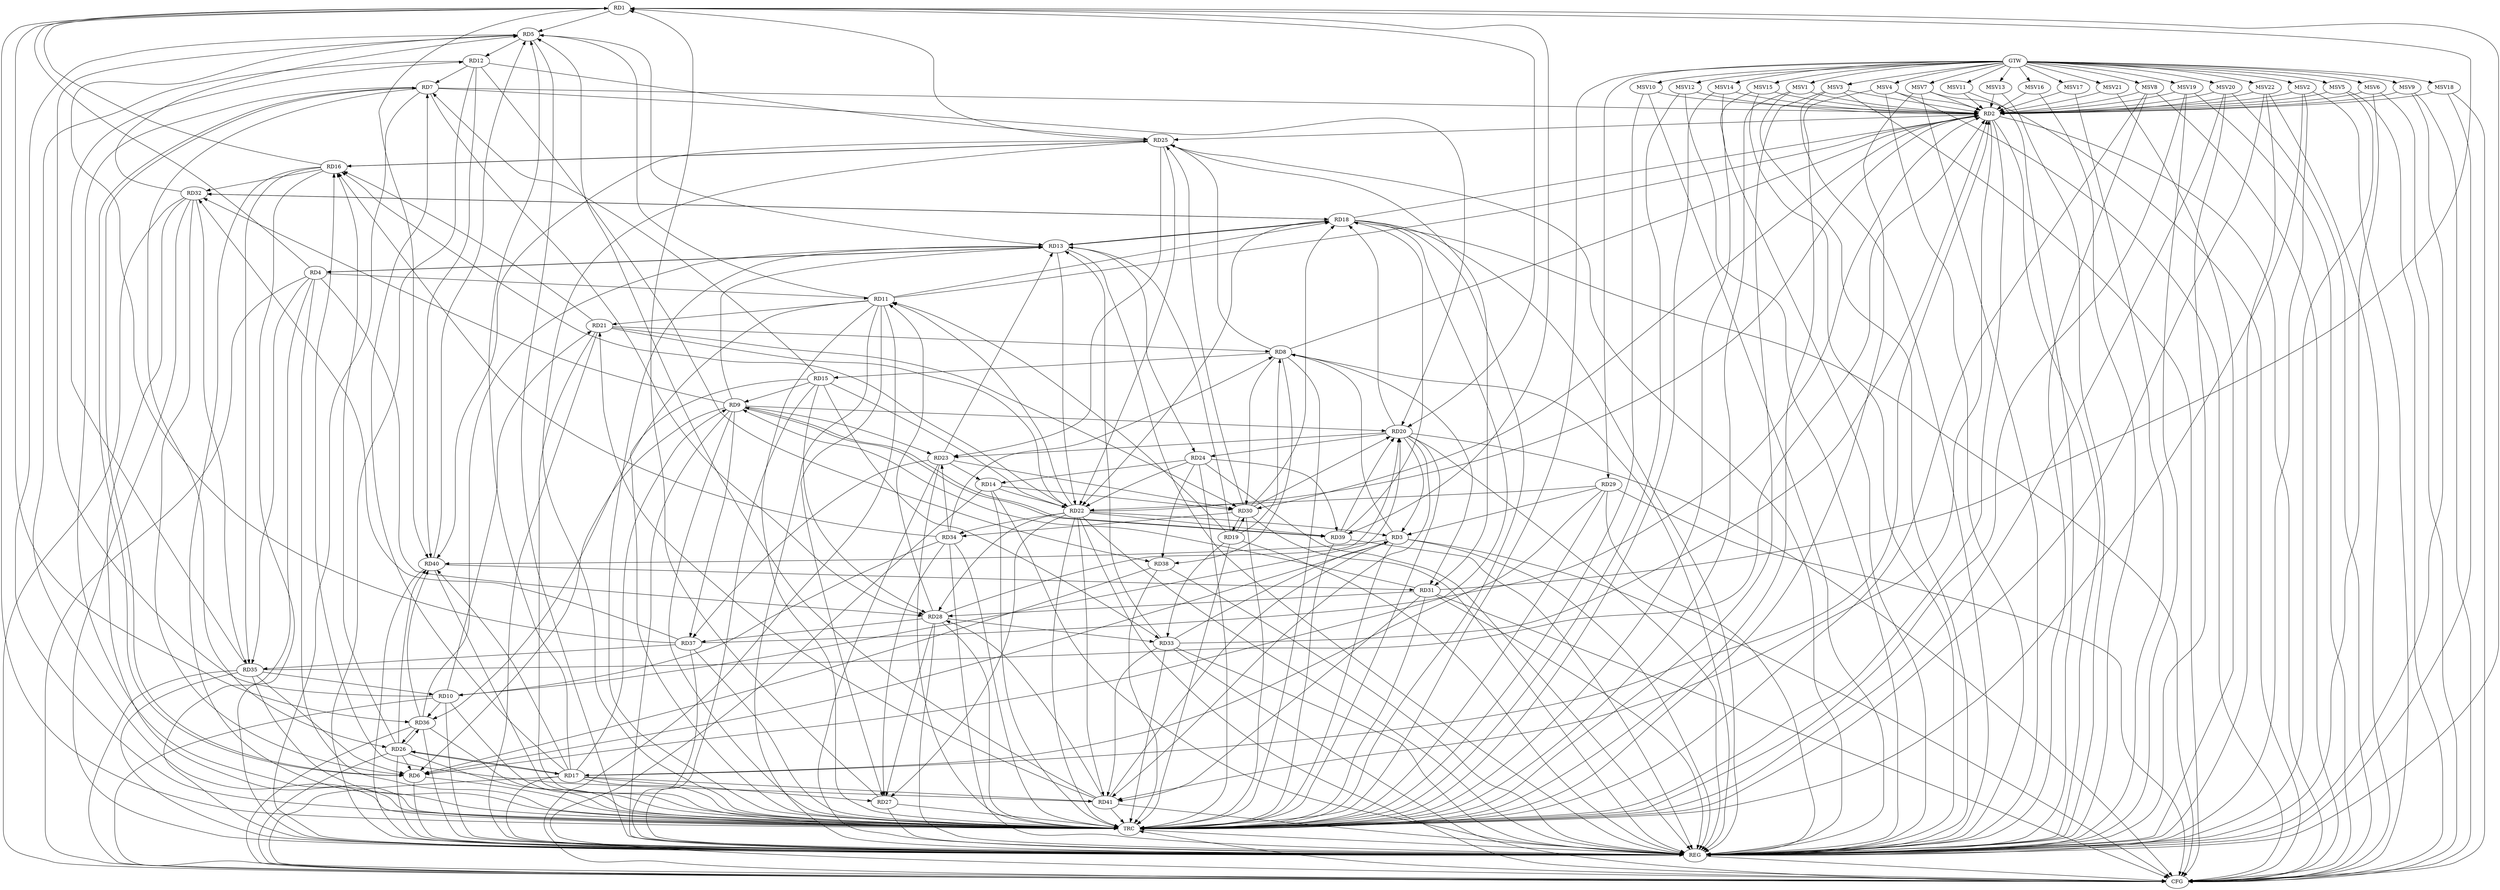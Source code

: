 strict digraph G {
  RD1 [ label="RD1" ];
  RD2 [ label="RD2" ];
  RD3 [ label="RD3" ];
  RD4 [ label="RD4" ];
  RD5 [ label="RD5" ];
  RD6 [ label="RD6" ];
  RD7 [ label="RD7" ];
  RD8 [ label="RD8" ];
  RD9 [ label="RD9" ];
  RD10 [ label="RD10" ];
  RD11 [ label="RD11" ];
  RD12 [ label="RD12" ];
  RD13 [ label="RD13" ];
  RD14 [ label="RD14" ];
  RD15 [ label="RD15" ];
  RD16 [ label="RD16" ];
  RD17 [ label="RD17" ];
  RD18 [ label="RD18" ];
  RD19 [ label="RD19" ];
  RD20 [ label="RD20" ];
  RD21 [ label="RD21" ];
  RD22 [ label="RD22" ];
  RD23 [ label="RD23" ];
  RD24 [ label="RD24" ];
  RD25 [ label="RD25" ];
  RD26 [ label="RD26" ];
  RD27 [ label="RD27" ];
  RD28 [ label="RD28" ];
  RD29 [ label="RD29" ];
  RD30 [ label="RD30" ];
  RD31 [ label="RD31" ];
  RD32 [ label="RD32" ];
  RD33 [ label="RD33" ];
  RD34 [ label="RD34" ];
  RD35 [ label="RD35" ];
  RD36 [ label="RD36" ];
  RD37 [ label="RD37" ];
  RD38 [ label="RD38" ];
  RD39 [ label="RD39" ];
  RD40 [ label="RD40" ];
  RD41 [ label="RD41" ];
  GTW [ label="GTW" ];
  REG [ label="REG" ];
  CFG [ label="CFG" ];
  TRC [ label="TRC" ];
  MSV1 [ label="MSV1" ];
  MSV2 [ label="MSV2" ];
  MSV3 [ label="MSV3" ];
  MSV4 [ label="MSV4" ];
  MSV5 [ label="MSV5" ];
  MSV6 [ label="MSV6" ];
  MSV7 [ label="MSV7" ];
  MSV8 [ label="MSV8" ];
  MSV9 [ label="MSV9" ];
  MSV10 [ label="MSV10" ];
  MSV11 [ label="MSV11" ];
  MSV12 [ label="MSV12" ];
  MSV13 [ label="MSV13" ];
  MSV14 [ label="MSV14" ];
  MSV15 [ label="MSV15" ];
  MSV16 [ label="MSV16" ];
  MSV17 [ label="MSV17" ];
  MSV18 [ label="MSV18" ];
  MSV19 [ label="MSV19" ];
  MSV20 [ label="MSV20" ];
  MSV21 [ label="MSV21" ];
  MSV22 [ label="MSV22" ];
  RD4 -> RD1;
  RD1 -> RD5;
  RD16 -> RD1;
  RD1 -> RD20;
  RD25 -> RD1;
  RD27 -> RD1;
  RD31 -> RD1;
  RD1 -> RD36;
  RD1 -> RD39;
  RD1 -> RD40;
  RD7 -> RD2;
  RD8 -> RD2;
  RD11 -> RD2;
  RD17 -> RD2;
  RD18 -> RD2;
  RD22 -> RD2;
  RD2 -> RD25;
  RD2 -> RD30;
  RD33 -> RD2;
  RD35 -> RD2;
  RD37 -> RD2;
  RD2 -> RD41;
  RD3 -> RD6;
  RD3 -> RD8;
  RD20 -> RD3;
  RD22 -> RD3;
  RD29 -> RD3;
  RD33 -> RD3;
  RD3 -> RD40;
  RD41 -> RD3;
  RD4 -> RD11;
  RD4 -> RD13;
  RD13 -> RD4;
  RD4 -> RD28;
  RD4 -> RD35;
  RD10 -> RD5;
  RD11 -> RD5;
  RD5 -> RD12;
  RD5 -> RD13;
  RD17 -> RD5;
  RD32 -> RD5;
  RD37 -> RD5;
  RD40 -> RD5;
  RD41 -> RD5;
  RD6 -> RD7;
  RD7 -> RD6;
  RD9 -> RD6;
  RD18 -> RD6;
  RD26 -> RD6;
  RD32 -> RD6;
  RD35 -> RD6;
  RD38 -> RD6;
  RD12 -> RD7;
  RD15 -> RD7;
  RD17 -> RD7;
  RD7 -> RD20;
  RD7 -> RD26;
  RD7 -> RD28;
  RD8 -> RD15;
  RD19 -> RD8;
  RD21 -> RD8;
  RD8 -> RD25;
  RD8 -> RD30;
  RD8 -> RD31;
  RD34 -> RD8;
  RD8 -> RD38;
  RD9 -> RD13;
  RD15 -> RD9;
  RD17 -> RD9;
  RD9 -> RD20;
  RD9 -> RD23;
  RD31 -> RD9;
  RD9 -> RD32;
  RD9 -> RD37;
  RD9 -> RD39;
  RD39 -> RD9;
  RD10 -> RD20;
  RD10 -> RD21;
  RD34 -> RD10;
  RD35 -> RD10;
  RD10 -> RD36;
  RD11 -> RD18;
  RD19 -> RD11;
  RD11 -> RD21;
  RD22 -> RD11;
  RD11 -> RD27;
  RD28 -> RD11;
  RD11 -> RD36;
  RD12 -> RD25;
  RD35 -> RD12;
  RD12 -> RD38;
  RD12 -> RD40;
  RD13 -> RD18;
  RD18 -> RD13;
  RD19 -> RD13;
  RD13 -> RD22;
  RD23 -> RD13;
  RD13 -> RD24;
  RD33 -> RD13;
  RD36 -> RD13;
  RD14 -> RD22;
  RD23 -> RD14;
  RD24 -> RD14;
  RD14 -> RD30;
  RD15 -> RD22;
  RD15 -> RD28;
  RD15 -> RD33;
  RD21 -> RD16;
  RD22 -> RD16;
  RD16 -> RD25;
  RD25 -> RD16;
  RD26 -> RD16;
  RD16 -> RD32;
  RD34 -> RD16;
  RD16 -> RD35;
  RD41 -> RD16;
  RD17 -> RD26;
  RD26 -> RD17;
  RD17 -> RD27;
  RD29 -> RD17;
  RD17 -> RD40;
  RD17 -> RD41;
  RD20 -> RD18;
  RD18 -> RD22;
  RD30 -> RD18;
  RD18 -> RD32;
  RD32 -> RD18;
  RD39 -> RD18;
  RD19 -> RD30;
  RD30 -> RD19;
  RD19 -> RD33;
  RD20 -> RD23;
  RD20 -> RD24;
  RD28 -> RD20;
  RD30 -> RD20;
  RD39 -> RD20;
  RD20 -> RD41;
  RD21 -> RD22;
  RD21 -> RD30;
  RD41 -> RD21;
  RD24 -> RD22;
  RD25 -> RD22;
  RD22 -> RD27;
  RD22 -> RD28;
  RD29 -> RD22;
  RD22 -> RD34;
  RD22 -> RD39;
  RD22 -> RD41;
  RD25 -> RD23;
  RD23 -> RD30;
  RD34 -> RD23;
  RD23 -> RD37;
  RD24 -> RD38;
  RD24 -> RD39;
  RD30 -> RD25;
  RD25 -> RD31;
  RD25 -> RD40;
  RD26 -> RD36;
  RD36 -> RD26;
  RD26 -> RD40;
  RD28 -> RD27;
  RD34 -> RD27;
  RD31 -> RD28;
  RD28 -> RD33;
  RD28 -> RD37;
  RD41 -> RD28;
  RD30 -> RD34;
  RD40 -> RD31;
  RD31 -> RD41;
  RD32 -> RD35;
  RD37 -> RD32;
  RD33 -> RD41;
  RD37 -> RD35;
  RD36 -> RD40;
  GTW -> RD29;
  RD1 -> REG;
  RD2 -> REG;
  RD3 -> REG;
  RD4 -> REG;
  RD5 -> REG;
  RD6 -> REG;
  RD7 -> REG;
  RD8 -> REG;
  RD9 -> REG;
  RD10 -> REG;
  RD11 -> REG;
  RD12 -> REG;
  RD13 -> REG;
  RD14 -> REG;
  RD15 -> REG;
  RD16 -> REG;
  RD17 -> REG;
  RD18 -> REG;
  RD19 -> REG;
  RD20 -> REG;
  RD21 -> REG;
  RD22 -> REG;
  RD23 -> REG;
  RD24 -> REG;
  RD25 -> REG;
  RD26 -> REG;
  RD27 -> REG;
  RD28 -> REG;
  RD29 -> REG;
  RD30 -> REG;
  RD31 -> REG;
  RD32 -> REG;
  RD33 -> REG;
  RD34 -> REG;
  RD35 -> REG;
  RD36 -> REG;
  RD37 -> REG;
  RD38 -> REG;
  RD39 -> REG;
  RD40 -> REG;
  RD41 -> REG;
  RD11 -> CFG;
  RD14 -> CFG;
  RD31 -> CFG;
  RD4 -> CFG;
  RD26 -> CFG;
  RD36 -> CFG;
  RD20 -> CFG;
  RD17 -> CFG;
  RD29 -> CFG;
  RD3 -> CFG;
  RD33 -> CFG;
  RD35 -> CFG;
  RD2 -> CFG;
  RD10 -> CFG;
  RD18 -> CFG;
  RD32 -> CFG;
  RD22 -> CFG;
  REG -> CFG;
  RD1 -> TRC;
  RD2 -> TRC;
  RD3 -> TRC;
  RD4 -> TRC;
  RD5 -> TRC;
  RD6 -> TRC;
  RD7 -> TRC;
  RD8 -> TRC;
  RD9 -> TRC;
  RD10 -> TRC;
  RD11 -> TRC;
  RD12 -> TRC;
  RD13 -> TRC;
  RD14 -> TRC;
  RD15 -> TRC;
  RD16 -> TRC;
  RD17 -> TRC;
  RD18 -> TRC;
  RD19 -> TRC;
  RD20 -> TRC;
  RD21 -> TRC;
  RD22 -> TRC;
  RD23 -> TRC;
  RD24 -> TRC;
  RD25 -> TRC;
  RD26 -> TRC;
  RD27 -> TRC;
  RD28 -> TRC;
  RD29 -> TRC;
  RD30 -> TRC;
  RD31 -> TRC;
  RD32 -> TRC;
  RD33 -> TRC;
  RD34 -> TRC;
  RD35 -> TRC;
  RD36 -> TRC;
  RD37 -> TRC;
  RD38 -> TRC;
  RD39 -> TRC;
  RD40 -> TRC;
  RD41 -> TRC;
  GTW -> TRC;
  CFG -> TRC;
  TRC -> REG;
  MSV1 -> RD2;
  MSV2 -> RD2;
  MSV3 -> RD2;
  GTW -> MSV1;
  MSV1 -> REG;
  MSV1 -> TRC;
  GTW -> MSV2;
  MSV2 -> REG;
  MSV2 -> TRC;
  MSV2 -> CFG;
  GTW -> MSV3;
  MSV3 -> REG;
  MSV3 -> TRC;
  MSV3 -> CFG;
  MSV4 -> RD2;
  MSV5 -> RD2;
  GTW -> MSV4;
  MSV4 -> REG;
  MSV4 -> TRC;
  MSV4 -> CFG;
  GTW -> MSV5;
  MSV5 -> REG;
  MSV5 -> CFG;
  MSV6 -> RD2;
  MSV7 -> RD2;
  MSV8 -> RD2;
  MSV9 -> RD2;
  MSV10 -> RD2;
  GTW -> MSV6;
  MSV6 -> REG;
  MSV6 -> CFG;
  GTW -> MSV7;
  MSV7 -> REG;
  MSV7 -> TRC;
  MSV7 -> CFG;
  GTW -> MSV8;
  MSV8 -> REG;
  MSV8 -> TRC;
  MSV8 -> CFG;
  GTW -> MSV9;
  MSV9 -> REG;
  MSV9 -> CFG;
  GTW -> MSV10;
  MSV10 -> REG;
  MSV10 -> TRC;
  MSV11 -> RD2;
  GTW -> MSV11;
  MSV11 -> REG;
  MSV12 -> RD2;
  GTW -> MSV12;
  MSV12 -> REG;
  MSV12 -> TRC;
  MSV13 -> RD2;
  MSV14 -> RD2;
  MSV15 -> RD2;
  MSV16 -> RD2;
  GTW -> MSV13;
  MSV13 -> REG;
  GTW -> MSV14;
  MSV14 -> REG;
  MSV14 -> TRC;
  GTW -> MSV15;
  MSV15 -> REG;
  MSV15 -> TRC;
  GTW -> MSV16;
  MSV16 -> REG;
  MSV17 -> RD2;
  MSV18 -> RD2;
  GTW -> MSV17;
  MSV17 -> REG;
  GTW -> MSV18;
  MSV18 -> REG;
  MSV18 -> CFG;
  MSV19 -> RD2;
  MSV20 -> RD2;
  MSV21 -> RD2;
  MSV22 -> RD2;
  GTW -> MSV19;
  MSV19 -> REG;
  MSV19 -> TRC;
  MSV19 -> CFG;
  GTW -> MSV20;
  MSV20 -> REG;
  MSV20 -> TRC;
  MSV20 -> CFG;
  GTW -> MSV21;
  MSV21 -> REG;
  GTW -> MSV22;
  MSV22 -> REG;
  MSV22 -> TRC;
  MSV22 -> CFG;
}
